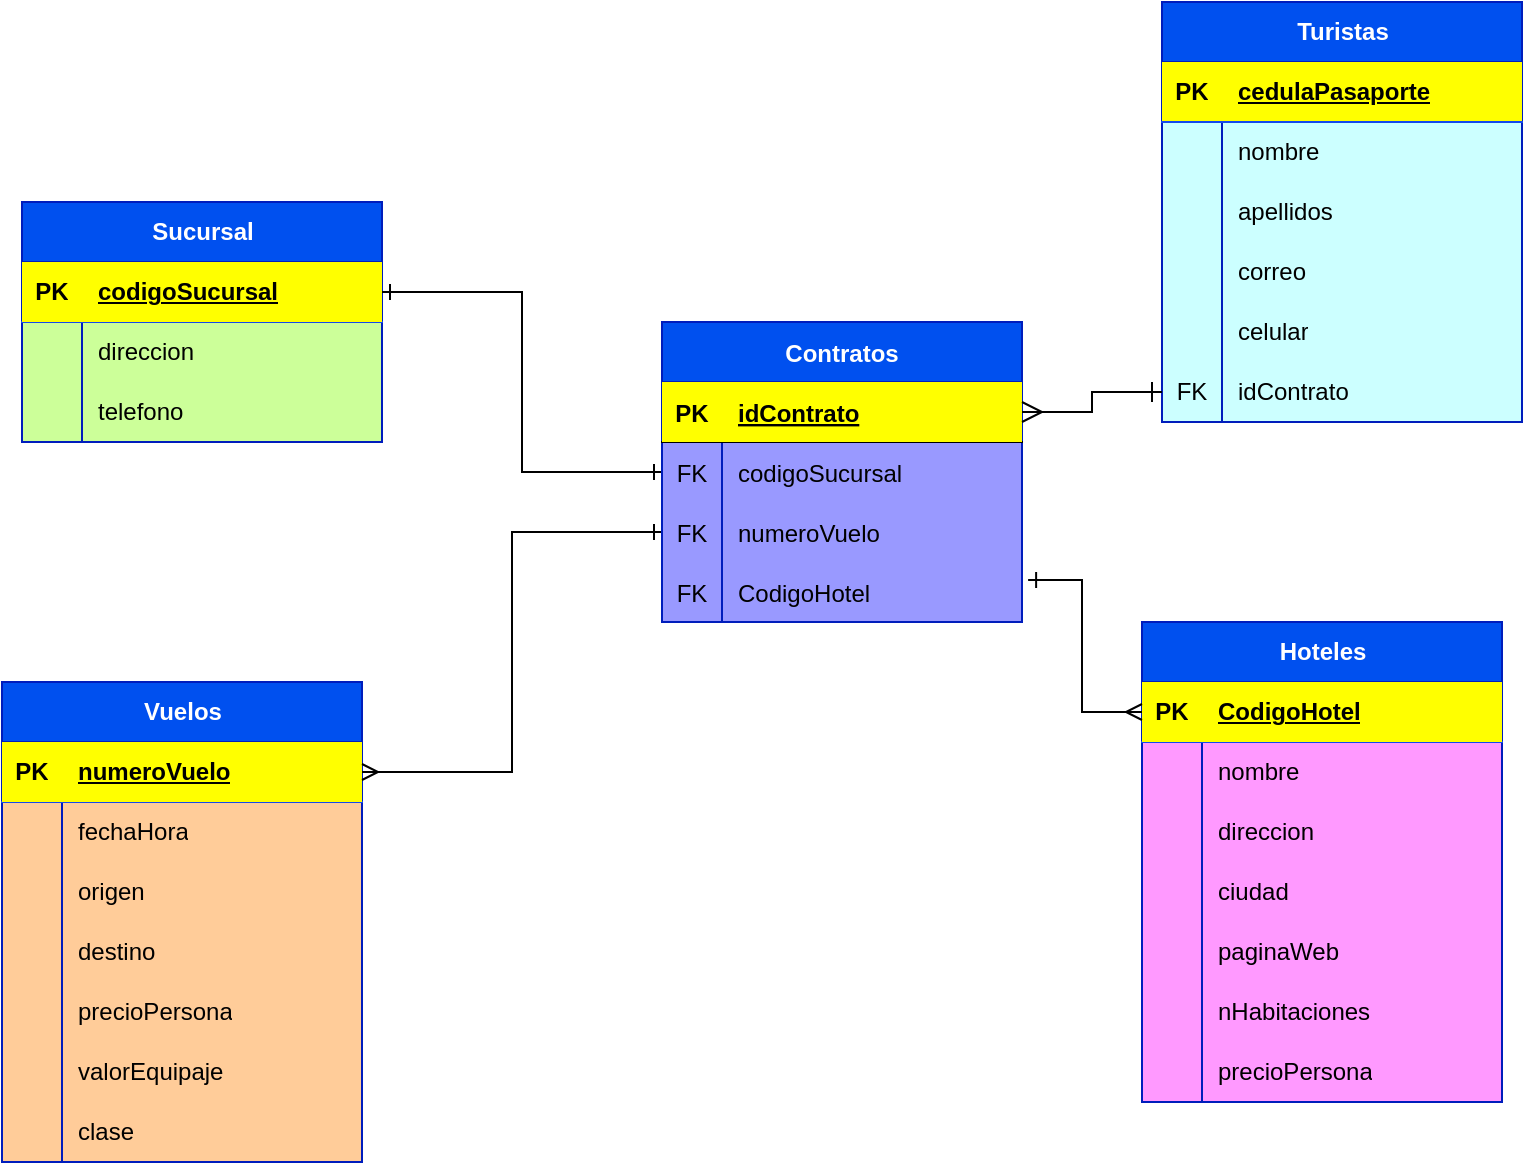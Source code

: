 <mxfile version="20.8.16" type="device"><diagram name="Página-1" id="TC2-kG1aDLOcp0WWPjau"><mxGraphModel dx="1114" dy="714" grid="1" gridSize="10" guides="1" tooltips="1" connect="1" arrows="1" fold="1" page="1" pageScale="1" pageWidth="827" pageHeight="1169" math="0" shadow="0"><root><mxCell id="0"/><mxCell id="1" parent="0"/><mxCell id="F21uCUwMwEwLIol-0iIp-1" value="Sucursal" style="shape=table;startSize=30;container=1;collapsible=1;childLayout=tableLayout;fixedRows=1;rowLines=0;fontStyle=1;align=center;resizeLast=1;html=1;fillColor=#0050ef;fontColor=#ffffff;strokeColor=#001DBC;rounded=0;swimlaneFillColor=#CCFF99;" parent="1" vertex="1"><mxGeometry x="60" y="180" width="180" height="120" as="geometry"/></mxCell><mxCell id="F21uCUwMwEwLIol-0iIp-2" value="" style="shape=tableRow;horizontal=0;startSize=0;swimlaneHead=0;swimlaneBody=0;fillColor=none;collapsible=0;dropTarget=0;points=[[0,0.5],[1,0.5]];portConstraint=eastwest;top=0;left=0;right=0;bottom=1;strokeColor=#144AEB;" parent="F21uCUwMwEwLIol-0iIp-1" vertex="1"><mxGeometry y="30" width="180" height="30" as="geometry"/></mxCell><mxCell id="F21uCUwMwEwLIol-0iIp-3" value="PK" style="shape=partialRectangle;connectable=0;fillColor=#FFFF00;top=0;left=0;bottom=0;right=0;fontStyle=1;overflow=hidden;whiteSpace=wrap;html=1;fontColor=#000000;strokeColor=#144AEB;" parent="F21uCUwMwEwLIol-0iIp-2" vertex="1"><mxGeometry width="30" height="30" as="geometry"><mxRectangle width="30" height="30" as="alternateBounds"/></mxGeometry></mxCell><mxCell id="F21uCUwMwEwLIol-0iIp-4" value="&lt;font color=&quot;#000000&quot;&gt;codigoSucursal&lt;/font&gt;" style="shape=partialRectangle;connectable=0;fillColor=#FFFF00;top=0;left=0;bottom=0;right=0;align=left;spacingLeft=6;fontStyle=5;overflow=hidden;whiteSpace=wrap;html=1;strokeColor=#144AEB;" parent="F21uCUwMwEwLIol-0iIp-2" vertex="1"><mxGeometry x="30" width="150" height="30" as="geometry"><mxRectangle width="150" height="30" as="alternateBounds"/></mxGeometry></mxCell><mxCell id="F21uCUwMwEwLIol-0iIp-5" value="" style="shape=tableRow;horizontal=0;startSize=0;swimlaneHead=0;swimlaneBody=0;fillColor=none;collapsible=0;dropTarget=0;points=[[0,0.5],[1,0.5]];portConstraint=eastwest;top=0;left=0;right=0;bottom=0;" parent="F21uCUwMwEwLIol-0iIp-1" vertex="1"><mxGeometry y="60" width="180" height="30" as="geometry"/></mxCell><mxCell id="F21uCUwMwEwLIol-0iIp-6" value="" style="shape=partialRectangle;connectable=0;fillColor=none;top=0;left=0;bottom=0;right=0;editable=1;overflow=hidden;whiteSpace=wrap;html=1;" parent="F21uCUwMwEwLIol-0iIp-5" vertex="1"><mxGeometry width="30" height="30" as="geometry"><mxRectangle width="30" height="30" as="alternateBounds"/></mxGeometry></mxCell><mxCell id="F21uCUwMwEwLIol-0iIp-7" value="&lt;font color=&quot;#000000&quot;&gt;direccion&lt;/font&gt;" style="shape=partialRectangle;connectable=0;fillColor=none;top=0;left=0;bottom=0;right=0;align=left;spacingLeft=6;overflow=hidden;whiteSpace=wrap;html=1;" parent="F21uCUwMwEwLIol-0iIp-5" vertex="1"><mxGeometry x="30" width="150" height="30" as="geometry"><mxRectangle width="150" height="30" as="alternateBounds"/></mxGeometry></mxCell><mxCell id="F21uCUwMwEwLIol-0iIp-8" value="" style="shape=tableRow;horizontal=0;startSize=0;swimlaneHead=0;swimlaneBody=0;fillColor=none;collapsible=0;dropTarget=0;points=[[0,0.5],[1,0.5]];portConstraint=eastwest;top=0;left=0;right=0;bottom=0;" parent="F21uCUwMwEwLIol-0iIp-1" vertex="1"><mxGeometry y="90" width="180" height="30" as="geometry"/></mxCell><mxCell id="F21uCUwMwEwLIol-0iIp-9" value="" style="shape=partialRectangle;connectable=0;fillColor=none;top=0;left=0;bottom=0;right=0;editable=1;overflow=hidden;whiteSpace=wrap;html=1;" parent="F21uCUwMwEwLIol-0iIp-8" vertex="1"><mxGeometry width="30" height="30" as="geometry"><mxRectangle width="30" height="30" as="alternateBounds"/></mxGeometry></mxCell><mxCell id="F21uCUwMwEwLIol-0iIp-10" value="&lt;font color=&quot;#000000&quot;&gt;telefono&lt;/font&gt;" style="shape=partialRectangle;connectable=0;fillColor=none;top=0;left=0;bottom=0;right=0;align=left;spacingLeft=6;overflow=hidden;whiteSpace=wrap;html=1;" parent="F21uCUwMwEwLIol-0iIp-8" vertex="1"><mxGeometry x="30" width="150" height="30" as="geometry"><mxRectangle width="150" height="30" as="alternateBounds"/></mxGeometry></mxCell><mxCell id="F21uCUwMwEwLIol-0iIp-23" value="Hoteles" style="shape=table;startSize=30;container=1;collapsible=1;childLayout=tableLayout;fixedRows=1;rowLines=0;fontStyle=1;align=center;resizeLast=1;html=1;fillColor=#0050ef;fontColor=#ffffff;strokeColor=#001DBC;swimlaneFillColor=#FF99FF;" parent="1" vertex="1"><mxGeometry x="620" y="390" width="180" height="240" as="geometry"/></mxCell><mxCell id="F21uCUwMwEwLIol-0iIp-24" value="" style="shape=tableRow;horizontal=0;startSize=0;swimlaneHead=0;swimlaneBody=0;fillColor=#FFFF00;collapsible=0;dropTarget=0;points=[[0,0.5],[1,0.5]];portConstraint=eastwest;top=0;left=0;right=0;bottom=1;fontColor=#000000;strokeColor=#144AEB;" parent="F21uCUwMwEwLIol-0iIp-23" vertex="1"><mxGeometry y="30" width="180" height="30" as="geometry"/></mxCell><mxCell id="F21uCUwMwEwLIol-0iIp-25" value="PK" style="shape=partialRectangle;connectable=0;fillColor=#FFFF00;top=0;left=0;bottom=0;right=0;fontStyle=1;overflow=hidden;whiteSpace=wrap;html=1;fontColor=#000000;strokeColor=#144AEB;" parent="F21uCUwMwEwLIol-0iIp-24" vertex="1"><mxGeometry width="30" height="30" as="geometry"><mxRectangle width="30" height="30" as="alternateBounds"/></mxGeometry></mxCell><mxCell id="F21uCUwMwEwLIol-0iIp-26" value="CodigoHotel" style="shape=partialRectangle;connectable=0;fillColor=#FFFF00;top=0;left=0;bottom=0;right=0;align=left;spacingLeft=6;fontStyle=5;overflow=hidden;whiteSpace=wrap;html=1;fontColor=#000000;strokeColor=#144AEB;" parent="F21uCUwMwEwLIol-0iIp-24" vertex="1"><mxGeometry x="30" width="150" height="30" as="geometry"><mxRectangle width="150" height="30" as="alternateBounds"/></mxGeometry></mxCell><mxCell id="F21uCUwMwEwLIol-0iIp-27" value="" style="shape=tableRow;horizontal=0;startSize=0;swimlaneHead=0;swimlaneBody=0;fillColor=none;collapsible=0;dropTarget=0;points=[[0,0.5],[1,0.5]];portConstraint=eastwest;top=0;left=0;right=0;bottom=0;fontColor=#000000;" parent="F21uCUwMwEwLIol-0iIp-23" vertex="1"><mxGeometry y="60" width="180" height="30" as="geometry"/></mxCell><mxCell id="F21uCUwMwEwLIol-0iIp-28" value="" style="shape=partialRectangle;connectable=0;fillColor=none;top=0;left=0;bottom=0;right=0;editable=1;overflow=hidden;whiteSpace=wrap;html=1;fontColor=#000000;" parent="F21uCUwMwEwLIol-0iIp-27" vertex="1"><mxGeometry width="30" height="30" as="geometry"><mxRectangle width="30" height="30" as="alternateBounds"/></mxGeometry></mxCell><mxCell id="F21uCUwMwEwLIol-0iIp-29" value="nombre" style="shape=partialRectangle;connectable=0;fillColor=none;top=0;left=0;bottom=0;right=0;align=left;spacingLeft=6;overflow=hidden;whiteSpace=wrap;html=1;fontColor=#000000;" parent="F21uCUwMwEwLIol-0iIp-27" vertex="1"><mxGeometry x="30" width="150" height="30" as="geometry"><mxRectangle width="150" height="30" as="alternateBounds"/></mxGeometry></mxCell><mxCell id="F21uCUwMwEwLIol-0iIp-30" value="" style="shape=tableRow;horizontal=0;startSize=0;swimlaneHead=0;swimlaneBody=0;fillColor=none;collapsible=0;dropTarget=0;points=[[0,0.5],[1,0.5]];portConstraint=eastwest;top=0;left=0;right=0;bottom=0;fontColor=#000000;" parent="F21uCUwMwEwLIol-0iIp-23" vertex="1"><mxGeometry y="90" width="180" height="30" as="geometry"/></mxCell><mxCell id="F21uCUwMwEwLIol-0iIp-31" value="" style="shape=partialRectangle;connectable=0;fillColor=none;top=0;left=0;bottom=0;right=0;editable=1;overflow=hidden;whiteSpace=wrap;html=1;fontColor=#000000;" parent="F21uCUwMwEwLIol-0iIp-30" vertex="1"><mxGeometry width="30" height="30" as="geometry"><mxRectangle width="30" height="30" as="alternateBounds"/></mxGeometry></mxCell><mxCell id="F21uCUwMwEwLIol-0iIp-32" value="direccion" style="shape=partialRectangle;connectable=0;fillColor=none;top=0;left=0;bottom=0;right=0;align=left;spacingLeft=6;overflow=hidden;whiteSpace=wrap;html=1;fontColor=#000000;" parent="F21uCUwMwEwLIol-0iIp-30" vertex="1"><mxGeometry x="30" width="150" height="30" as="geometry"><mxRectangle width="150" height="30" as="alternateBounds"/></mxGeometry></mxCell><mxCell id="F21uCUwMwEwLIol-0iIp-33" value="" style="shape=tableRow;horizontal=0;startSize=0;swimlaneHead=0;swimlaneBody=0;fillColor=none;collapsible=0;dropTarget=0;points=[[0,0.5],[1,0.5]];portConstraint=eastwest;top=0;left=0;right=0;bottom=0;fontColor=#000000;" parent="F21uCUwMwEwLIol-0iIp-23" vertex="1"><mxGeometry y="120" width="180" height="30" as="geometry"/></mxCell><mxCell id="F21uCUwMwEwLIol-0iIp-34" value="" style="shape=partialRectangle;connectable=0;fillColor=none;top=0;left=0;bottom=0;right=0;editable=1;overflow=hidden;whiteSpace=wrap;html=1;fontColor=#000000;" parent="F21uCUwMwEwLIol-0iIp-33" vertex="1"><mxGeometry width="30" height="30" as="geometry"><mxRectangle width="30" height="30" as="alternateBounds"/></mxGeometry></mxCell><mxCell id="F21uCUwMwEwLIol-0iIp-35" value="ciudad" style="shape=partialRectangle;connectable=0;fillColor=none;top=0;left=0;bottom=0;right=0;align=left;spacingLeft=6;overflow=hidden;whiteSpace=wrap;html=1;fontColor=#000000;" parent="F21uCUwMwEwLIol-0iIp-33" vertex="1"><mxGeometry x="30" width="150" height="30" as="geometry"><mxRectangle width="150" height="30" as="alternateBounds"/></mxGeometry></mxCell><mxCell id="F21uCUwMwEwLIol-0iIp-36" value="" style="shape=tableRow;horizontal=0;startSize=0;swimlaneHead=0;swimlaneBody=0;fillColor=none;collapsible=0;dropTarget=0;points=[[0,0.5],[1,0.5]];portConstraint=eastwest;top=0;left=0;right=0;bottom=0;fontColor=#000000;" parent="F21uCUwMwEwLIol-0iIp-23" vertex="1"><mxGeometry y="150" width="180" height="30" as="geometry"/></mxCell><mxCell id="F21uCUwMwEwLIol-0iIp-37" value="" style="shape=partialRectangle;connectable=0;fillColor=none;top=0;left=0;bottom=0;right=0;editable=1;overflow=hidden;whiteSpace=wrap;html=1;fontColor=#000000;" parent="F21uCUwMwEwLIol-0iIp-36" vertex="1"><mxGeometry width="30" height="30" as="geometry"><mxRectangle width="30" height="30" as="alternateBounds"/></mxGeometry></mxCell><mxCell id="F21uCUwMwEwLIol-0iIp-38" value="paginaWeb" style="shape=partialRectangle;connectable=0;fillColor=none;top=0;left=0;bottom=0;right=0;align=left;spacingLeft=6;overflow=hidden;whiteSpace=wrap;html=1;fontColor=#000000;" parent="F21uCUwMwEwLIol-0iIp-36" vertex="1"><mxGeometry x="30" width="150" height="30" as="geometry"><mxRectangle width="150" height="30" as="alternateBounds"/></mxGeometry></mxCell><mxCell id="F21uCUwMwEwLIol-0iIp-39" value="" style="shape=tableRow;horizontal=0;startSize=0;swimlaneHead=0;swimlaneBody=0;fillColor=none;collapsible=0;dropTarget=0;points=[[0,0.5],[1,0.5]];portConstraint=eastwest;top=0;left=0;right=0;bottom=0;fontColor=#000000;" parent="F21uCUwMwEwLIol-0iIp-23" vertex="1"><mxGeometry y="180" width="180" height="30" as="geometry"/></mxCell><mxCell id="F21uCUwMwEwLIol-0iIp-40" value="" style="shape=partialRectangle;connectable=0;fillColor=none;top=0;left=0;bottom=0;right=0;editable=1;overflow=hidden;whiteSpace=wrap;html=1;fontColor=#000000;" parent="F21uCUwMwEwLIol-0iIp-39" vertex="1"><mxGeometry width="30" height="30" as="geometry"><mxRectangle width="30" height="30" as="alternateBounds"/></mxGeometry></mxCell><mxCell id="F21uCUwMwEwLIol-0iIp-41" value="nHabitaciones" style="shape=partialRectangle;connectable=0;fillColor=none;top=0;left=0;bottom=0;right=0;align=left;spacingLeft=6;overflow=hidden;whiteSpace=wrap;html=1;fontColor=#000000;" parent="F21uCUwMwEwLIol-0iIp-39" vertex="1"><mxGeometry x="30" width="150" height="30" as="geometry"><mxRectangle width="150" height="30" as="alternateBounds"/></mxGeometry></mxCell><mxCell id="F21uCUwMwEwLIol-0iIp-42" value="" style="shape=tableRow;horizontal=0;startSize=0;swimlaneHead=0;swimlaneBody=0;fillColor=none;collapsible=0;dropTarget=0;points=[[0,0.5],[1,0.5]];portConstraint=eastwest;top=0;left=0;right=0;bottom=0;fontColor=#000000;" parent="F21uCUwMwEwLIol-0iIp-23" vertex="1"><mxGeometry y="210" width="180" height="30" as="geometry"/></mxCell><mxCell id="F21uCUwMwEwLIol-0iIp-43" value="" style="shape=partialRectangle;connectable=0;fillColor=none;top=0;left=0;bottom=0;right=0;editable=1;overflow=hidden;whiteSpace=wrap;html=1;fontColor=#000000;" parent="F21uCUwMwEwLIol-0iIp-42" vertex="1"><mxGeometry width="30" height="30" as="geometry"><mxRectangle width="30" height="30" as="alternateBounds"/></mxGeometry></mxCell><mxCell id="F21uCUwMwEwLIol-0iIp-44" value="precioPersona" style="shape=partialRectangle;connectable=0;fillColor=none;top=0;left=0;bottom=0;right=0;align=left;spacingLeft=6;overflow=hidden;whiteSpace=wrap;html=1;fontColor=#000000;" parent="F21uCUwMwEwLIol-0iIp-42" vertex="1"><mxGeometry x="30" width="150" height="30" as="geometry"><mxRectangle width="150" height="30" as="alternateBounds"/></mxGeometry></mxCell><mxCell id="F21uCUwMwEwLIol-0iIp-45" value="Vuelos" style="shape=table;startSize=30;container=1;collapsible=1;childLayout=tableLayout;fixedRows=1;rowLines=0;fontStyle=1;align=center;resizeLast=1;html=1;fillColor=#0050ef;fontColor=#ffffff;strokeColor=#001DBC;swimlaneFillColor=#FFCC99;" parent="1" vertex="1"><mxGeometry x="50" y="420" width="180" height="240" as="geometry"/></mxCell><mxCell id="F21uCUwMwEwLIol-0iIp-46" value="" style="shape=tableRow;horizontal=0;startSize=0;swimlaneHead=0;swimlaneBody=0;fillColor=#FFFF00;collapsible=0;dropTarget=0;points=[[0,0.5],[1,0.5]];portConstraint=eastwest;top=0;left=0;right=0;bottom=1;fontColor=#000000;strokeColor=#144AEB;" parent="F21uCUwMwEwLIol-0iIp-45" vertex="1"><mxGeometry y="30" width="180" height="30" as="geometry"/></mxCell><mxCell id="F21uCUwMwEwLIol-0iIp-47" value="PK" style="shape=partialRectangle;connectable=0;fillColor=#FFFF00;top=0;left=0;bottom=0;right=0;fontStyle=1;overflow=hidden;whiteSpace=wrap;html=1;fontColor=#000000;strokeColor=#144AEB;" parent="F21uCUwMwEwLIol-0iIp-46" vertex="1"><mxGeometry width="30" height="30" as="geometry"><mxRectangle width="30" height="30" as="alternateBounds"/></mxGeometry></mxCell><mxCell id="F21uCUwMwEwLIol-0iIp-48" value="numeroVuelo" style="shape=partialRectangle;connectable=0;fillColor=#FFFF00;top=0;left=0;bottom=0;right=0;align=left;spacingLeft=6;fontStyle=5;overflow=hidden;whiteSpace=wrap;html=1;fontColor=#000000;strokeColor=#144AEB;" parent="F21uCUwMwEwLIol-0iIp-46" vertex="1"><mxGeometry x="30" width="150" height="30" as="geometry"><mxRectangle width="150" height="30" as="alternateBounds"/></mxGeometry></mxCell><mxCell id="F21uCUwMwEwLIol-0iIp-49" value="" style="shape=tableRow;horizontal=0;startSize=0;swimlaneHead=0;swimlaneBody=0;fillColor=none;collapsible=0;dropTarget=0;points=[[0,0.5],[1,0.5]];portConstraint=eastwest;top=0;left=0;right=0;bottom=0;fontColor=#000000;" parent="F21uCUwMwEwLIol-0iIp-45" vertex="1"><mxGeometry y="60" width="180" height="30" as="geometry"/></mxCell><mxCell id="F21uCUwMwEwLIol-0iIp-50" value="" style="shape=partialRectangle;connectable=0;fillColor=none;top=0;left=0;bottom=0;right=0;editable=1;overflow=hidden;whiteSpace=wrap;html=1;fontColor=#000000;" parent="F21uCUwMwEwLIol-0iIp-49" vertex="1"><mxGeometry width="30" height="30" as="geometry"><mxRectangle width="30" height="30" as="alternateBounds"/></mxGeometry></mxCell><mxCell id="F21uCUwMwEwLIol-0iIp-51" value="fechaHora" style="shape=partialRectangle;connectable=0;fillColor=none;top=0;left=0;bottom=0;right=0;align=left;spacingLeft=6;overflow=hidden;whiteSpace=wrap;html=1;fontColor=#000000;" parent="F21uCUwMwEwLIol-0iIp-49" vertex="1"><mxGeometry x="30" width="150" height="30" as="geometry"><mxRectangle width="150" height="30" as="alternateBounds"/></mxGeometry></mxCell><mxCell id="F21uCUwMwEwLIol-0iIp-52" value="" style="shape=tableRow;horizontal=0;startSize=0;swimlaneHead=0;swimlaneBody=0;fillColor=none;collapsible=0;dropTarget=0;points=[[0,0.5],[1,0.5]];portConstraint=eastwest;top=0;left=0;right=0;bottom=0;fontColor=#000000;" parent="F21uCUwMwEwLIol-0iIp-45" vertex="1"><mxGeometry y="90" width="180" height="30" as="geometry"/></mxCell><mxCell id="F21uCUwMwEwLIol-0iIp-53" value="" style="shape=partialRectangle;connectable=0;fillColor=none;top=0;left=0;bottom=0;right=0;editable=1;overflow=hidden;whiteSpace=wrap;html=1;fontColor=#000000;" parent="F21uCUwMwEwLIol-0iIp-52" vertex="1"><mxGeometry width="30" height="30" as="geometry"><mxRectangle width="30" height="30" as="alternateBounds"/></mxGeometry></mxCell><mxCell id="F21uCUwMwEwLIol-0iIp-54" value="origen" style="shape=partialRectangle;connectable=0;fillColor=none;top=0;left=0;bottom=0;right=0;align=left;spacingLeft=6;overflow=hidden;whiteSpace=wrap;html=1;fontColor=#000000;" parent="F21uCUwMwEwLIol-0iIp-52" vertex="1"><mxGeometry x="30" width="150" height="30" as="geometry"><mxRectangle width="150" height="30" as="alternateBounds"/></mxGeometry></mxCell><mxCell id="F21uCUwMwEwLIol-0iIp-55" value="" style="shape=tableRow;horizontal=0;startSize=0;swimlaneHead=0;swimlaneBody=0;fillColor=none;collapsible=0;dropTarget=0;points=[[0,0.5],[1,0.5]];portConstraint=eastwest;top=0;left=0;right=0;bottom=0;fontColor=#000000;" parent="F21uCUwMwEwLIol-0iIp-45" vertex="1"><mxGeometry y="120" width="180" height="30" as="geometry"/></mxCell><mxCell id="F21uCUwMwEwLIol-0iIp-56" value="" style="shape=partialRectangle;connectable=0;fillColor=none;top=0;left=0;bottom=0;right=0;editable=1;overflow=hidden;whiteSpace=wrap;html=1;fontColor=#000000;" parent="F21uCUwMwEwLIol-0iIp-55" vertex="1"><mxGeometry width="30" height="30" as="geometry"><mxRectangle width="30" height="30" as="alternateBounds"/></mxGeometry></mxCell><mxCell id="F21uCUwMwEwLIol-0iIp-57" value="destino" style="shape=partialRectangle;connectable=0;fillColor=none;top=0;left=0;bottom=0;right=0;align=left;spacingLeft=6;overflow=hidden;whiteSpace=wrap;html=1;fontColor=#000000;" parent="F21uCUwMwEwLIol-0iIp-55" vertex="1"><mxGeometry x="30" width="150" height="30" as="geometry"><mxRectangle width="150" height="30" as="alternateBounds"/></mxGeometry></mxCell><mxCell id="F21uCUwMwEwLIol-0iIp-58" value="" style="shape=tableRow;horizontal=0;startSize=0;swimlaneHead=0;swimlaneBody=0;fillColor=none;collapsible=0;dropTarget=0;points=[[0,0.5],[1,0.5]];portConstraint=eastwest;top=0;left=0;right=0;bottom=0;fontColor=#000000;" parent="F21uCUwMwEwLIol-0iIp-45" vertex="1"><mxGeometry y="150" width="180" height="30" as="geometry"/></mxCell><mxCell id="F21uCUwMwEwLIol-0iIp-59" value="" style="shape=partialRectangle;connectable=0;fillColor=none;top=0;left=0;bottom=0;right=0;editable=1;overflow=hidden;whiteSpace=wrap;html=1;fontColor=#000000;" parent="F21uCUwMwEwLIol-0iIp-58" vertex="1"><mxGeometry width="30" height="30" as="geometry"><mxRectangle width="30" height="30" as="alternateBounds"/></mxGeometry></mxCell><mxCell id="F21uCUwMwEwLIol-0iIp-60" value="precioPersona" style="shape=partialRectangle;connectable=0;fillColor=none;top=0;left=0;bottom=0;right=0;align=left;spacingLeft=6;overflow=hidden;whiteSpace=wrap;html=1;fontColor=#000000;" parent="F21uCUwMwEwLIol-0iIp-58" vertex="1"><mxGeometry x="30" width="150" height="30" as="geometry"><mxRectangle width="150" height="30" as="alternateBounds"/></mxGeometry></mxCell><mxCell id="F21uCUwMwEwLIol-0iIp-61" value="" style="shape=tableRow;horizontal=0;startSize=0;swimlaneHead=0;swimlaneBody=0;fillColor=none;collapsible=0;dropTarget=0;points=[[0,0.5],[1,0.5]];portConstraint=eastwest;top=0;left=0;right=0;bottom=0;fontColor=#000000;" parent="F21uCUwMwEwLIol-0iIp-45" vertex="1"><mxGeometry y="180" width="180" height="30" as="geometry"/></mxCell><mxCell id="F21uCUwMwEwLIol-0iIp-62" value="" style="shape=partialRectangle;connectable=0;fillColor=none;top=0;left=0;bottom=0;right=0;editable=1;overflow=hidden;whiteSpace=wrap;html=1;fontColor=#000000;" parent="F21uCUwMwEwLIol-0iIp-61" vertex="1"><mxGeometry width="30" height="30" as="geometry"><mxRectangle width="30" height="30" as="alternateBounds"/></mxGeometry></mxCell><mxCell id="F21uCUwMwEwLIol-0iIp-63" value="valorEquipaje" style="shape=partialRectangle;connectable=0;fillColor=none;top=0;left=0;bottom=0;right=0;align=left;spacingLeft=6;overflow=hidden;whiteSpace=wrap;html=1;fontColor=#000000;" parent="F21uCUwMwEwLIol-0iIp-61" vertex="1"><mxGeometry x="30" width="150" height="30" as="geometry"><mxRectangle width="150" height="30" as="alternateBounds"/></mxGeometry></mxCell><mxCell id="F21uCUwMwEwLIol-0iIp-64" value="" style="shape=tableRow;horizontal=0;startSize=0;swimlaneHead=0;swimlaneBody=0;fillColor=none;collapsible=0;dropTarget=0;points=[[0,0.5],[1,0.5]];portConstraint=eastwest;top=0;left=0;right=0;bottom=0;fontColor=#000000;" parent="F21uCUwMwEwLIol-0iIp-45" vertex="1"><mxGeometry y="210" width="180" height="30" as="geometry"/></mxCell><mxCell id="F21uCUwMwEwLIol-0iIp-65" value="" style="shape=partialRectangle;connectable=0;fillColor=none;top=0;left=0;bottom=0;right=0;editable=1;overflow=hidden;whiteSpace=wrap;html=1;fontColor=#000000;" parent="F21uCUwMwEwLIol-0iIp-64" vertex="1"><mxGeometry width="30" height="30" as="geometry"><mxRectangle width="30" height="30" as="alternateBounds"/></mxGeometry></mxCell><mxCell id="F21uCUwMwEwLIol-0iIp-66" value="clase" style="shape=partialRectangle;connectable=0;fillColor=none;top=0;left=0;bottom=0;right=0;align=left;spacingLeft=6;overflow=hidden;whiteSpace=wrap;html=1;fontColor=#000000;" parent="F21uCUwMwEwLIol-0iIp-64" vertex="1"><mxGeometry x="30" width="150" height="30" as="geometry"><mxRectangle width="150" height="30" as="alternateBounds"/></mxGeometry></mxCell><mxCell id="F21uCUwMwEwLIol-0iIp-67" value="Turistas " style="shape=table;startSize=30;container=1;collapsible=1;childLayout=tableLayout;fixedRows=1;rowLines=0;fontStyle=1;align=center;resizeLast=1;html=1;fillColor=#0050ef;fontColor=#ffffff;strokeColor=#001DBC;swimlaneFillColor=#CCFFFF;" parent="1" vertex="1"><mxGeometry x="630" y="80" width="180" height="210" as="geometry"/></mxCell><mxCell id="F21uCUwMwEwLIol-0iIp-68" value="" style="shape=tableRow;horizontal=0;startSize=0;swimlaneHead=0;swimlaneBody=0;fillColor=#FFFF00;collapsible=0;dropTarget=0;points=[[0,0.5],[1,0.5]];portConstraint=eastwest;top=0;left=0;right=0;bottom=1;fontColor=#000000;strokeColor=#144AEB;" parent="F21uCUwMwEwLIol-0iIp-67" vertex="1"><mxGeometry y="30" width="180" height="30" as="geometry"/></mxCell><mxCell id="F21uCUwMwEwLIol-0iIp-69" value="PK" style="shape=partialRectangle;connectable=0;fillColor=none;top=0;left=0;bottom=0;right=0;fontStyle=1;overflow=hidden;whiteSpace=wrap;html=1;fontColor=#000000;strokeColor=#144AEB;" parent="F21uCUwMwEwLIol-0iIp-68" vertex="1"><mxGeometry width="30" height="30" as="geometry"><mxRectangle width="30" height="30" as="alternateBounds"/></mxGeometry></mxCell><mxCell id="F21uCUwMwEwLIol-0iIp-70" value="cedulaPasaporte" style="shape=partialRectangle;connectable=0;fillColor=none;top=0;left=0;bottom=0;right=0;align=left;spacingLeft=6;fontStyle=5;overflow=hidden;whiteSpace=wrap;html=1;fontColor=#000000;labelBackgroundColor=none;strokeColor=#144AEB;" parent="F21uCUwMwEwLIol-0iIp-68" vertex="1"><mxGeometry x="30" width="150" height="30" as="geometry"><mxRectangle width="150" height="30" as="alternateBounds"/></mxGeometry></mxCell><mxCell id="F21uCUwMwEwLIol-0iIp-71" value="" style="shape=tableRow;horizontal=0;startSize=0;swimlaneHead=0;swimlaneBody=0;fillColor=none;collapsible=0;dropTarget=0;points=[[0,0.5],[1,0.5]];portConstraint=eastwest;top=0;left=0;right=0;bottom=0;fontColor=#000000;" parent="F21uCUwMwEwLIol-0iIp-67" vertex="1"><mxGeometry y="60" width="180" height="30" as="geometry"/></mxCell><mxCell id="F21uCUwMwEwLIol-0iIp-72" value="" style="shape=partialRectangle;connectable=0;fillColor=none;top=0;left=0;bottom=0;right=0;editable=1;overflow=hidden;whiteSpace=wrap;html=1;fontColor=#000000;" parent="F21uCUwMwEwLIol-0iIp-71" vertex="1"><mxGeometry width="30" height="30" as="geometry"><mxRectangle width="30" height="30" as="alternateBounds"/></mxGeometry></mxCell><mxCell id="F21uCUwMwEwLIol-0iIp-73" value="nombre" style="shape=partialRectangle;connectable=0;fillColor=none;top=0;left=0;bottom=0;right=0;align=left;spacingLeft=6;overflow=hidden;whiteSpace=wrap;html=1;fontColor=#000000;" parent="F21uCUwMwEwLIol-0iIp-71" vertex="1"><mxGeometry x="30" width="150" height="30" as="geometry"><mxRectangle width="150" height="30" as="alternateBounds"/></mxGeometry></mxCell><mxCell id="F21uCUwMwEwLIol-0iIp-74" value="" style="shape=tableRow;horizontal=0;startSize=0;swimlaneHead=0;swimlaneBody=0;fillColor=none;collapsible=0;dropTarget=0;points=[[0,0.5],[1,0.5]];portConstraint=eastwest;top=0;left=0;right=0;bottom=0;fontColor=#000000;" parent="F21uCUwMwEwLIol-0iIp-67" vertex="1"><mxGeometry y="90" width="180" height="30" as="geometry"/></mxCell><mxCell id="F21uCUwMwEwLIol-0iIp-75" value="" style="shape=partialRectangle;connectable=0;fillColor=none;top=0;left=0;bottom=0;right=0;editable=1;overflow=hidden;whiteSpace=wrap;html=1;fontColor=#000000;" parent="F21uCUwMwEwLIol-0iIp-74" vertex="1"><mxGeometry width="30" height="30" as="geometry"><mxRectangle width="30" height="30" as="alternateBounds"/></mxGeometry></mxCell><mxCell id="F21uCUwMwEwLIol-0iIp-76" value="apellidos" style="shape=partialRectangle;connectable=0;fillColor=none;top=0;left=0;bottom=0;right=0;align=left;spacingLeft=6;overflow=hidden;whiteSpace=wrap;html=1;fontColor=#000000;" parent="F21uCUwMwEwLIol-0iIp-74" vertex="1"><mxGeometry x="30" width="150" height="30" as="geometry"><mxRectangle width="150" height="30" as="alternateBounds"/></mxGeometry></mxCell><mxCell id="F21uCUwMwEwLIol-0iIp-77" value="" style="shape=tableRow;horizontal=0;startSize=0;swimlaneHead=0;swimlaneBody=0;fillColor=none;collapsible=0;dropTarget=0;points=[[0,0.5],[1,0.5]];portConstraint=eastwest;top=0;left=0;right=0;bottom=0;fontColor=#000000;" parent="F21uCUwMwEwLIol-0iIp-67" vertex="1"><mxGeometry y="120" width="180" height="30" as="geometry"/></mxCell><mxCell id="F21uCUwMwEwLIol-0iIp-78" value="" style="shape=partialRectangle;connectable=0;fillColor=none;top=0;left=0;bottom=0;right=0;editable=1;overflow=hidden;whiteSpace=wrap;html=1;fontColor=#000000;" parent="F21uCUwMwEwLIol-0iIp-77" vertex="1"><mxGeometry width="30" height="30" as="geometry"><mxRectangle width="30" height="30" as="alternateBounds"/></mxGeometry></mxCell><mxCell id="F21uCUwMwEwLIol-0iIp-79" value="correo" style="shape=partialRectangle;connectable=0;fillColor=none;top=0;left=0;bottom=0;right=0;align=left;spacingLeft=6;overflow=hidden;whiteSpace=wrap;html=1;fontColor=#000000;" parent="F21uCUwMwEwLIol-0iIp-77" vertex="1"><mxGeometry x="30" width="150" height="30" as="geometry"><mxRectangle width="150" height="30" as="alternateBounds"/></mxGeometry></mxCell><mxCell id="F21uCUwMwEwLIol-0iIp-80" value="" style="shape=tableRow;horizontal=0;startSize=0;swimlaneHead=0;swimlaneBody=0;fillColor=none;collapsible=0;dropTarget=0;points=[[0,0.5],[1,0.5]];portConstraint=eastwest;top=0;left=0;right=0;bottom=0;fontColor=#000000;" parent="F21uCUwMwEwLIol-0iIp-67" vertex="1"><mxGeometry y="150" width="180" height="30" as="geometry"/></mxCell><mxCell id="F21uCUwMwEwLIol-0iIp-81" value="" style="shape=partialRectangle;connectable=0;fillColor=none;top=0;left=0;bottom=0;right=0;editable=1;overflow=hidden;whiteSpace=wrap;html=1;fontColor=#000000;" parent="F21uCUwMwEwLIol-0iIp-80" vertex="1"><mxGeometry width="30" height="30" as="geometry"><mxRectangle width="30" height="30" as="alternateBounds"/></mxGeometry></mxCell><mxCell id="F21uCUwMwEwLIol-0iIp-82" value="celular" style="shape=partialRectangle;connectable=0;fillColor=none;top=0;left=0;bottom=0;right=0;align=left;spacingLeft=6;overflow=hidden;whiteSpace=wrap;html=1;fontColor=#000000;" parent="F21uCUwMwEwLIol-0iIp-80" vertex="1"><mxGeometry x="30" width="150" height="30" as="geometry"><mxRectangle width="150" height="30" as="alternateBounds"/></mxGeometry></mxCell><mxCell id="Y3kRRshcDewnd07bOTcS-1" value="" style="shape=tableRow;horizontal=0;startSize=0;swimlaneHead=0;swimlaneBody=0;fillColor=none;collapsible=0;dropTarget=0;points=[[0,0.5],[1,0.5]];portConstraint=eastwest;top=0;left=0;right=0;bottom=0;fontColor=#000000;" vertex="1" parent="F21uCUwMwEwLIol-0iIp-67"><mxGeometry y="180" width="180" height="30" as="geometry"/></mxCell><mxCell id="Y3kRRshcDewnd07bOTcS-2" value="FK" style="shape=partialRectangle;connectable=0;fillColor=none;top=0;left=0;bottom=0;right=0;editable=1;overflow=hidden;whiteSpace=wrap;html=1;fontColor=#000000;" vertex="1" parent="Y3kRRshcDewnd07bOTcS-1"><mxGeometry width="30" height="30" as="geometry"><mxRectangle width="30" height="30" as="alternateBounds"/></mxGeometry></mxCell><mxCell id="Y3kRRshcDewnd07bOTcS-3" value="idContrato" style="shape=partialRectangle;connectable=0;fillColor=none;top=0;left=0;bottom=0;right=0;align=left;spacingLeft=6;overflow=hidden;whiteSpace=wrap;html=1;fontColor=#000000;" vertex="1" parent="Y3kRRshcDewnd07bOTcS-1"><mxGeometry x="30" width="150" height="30" as="geometry"><mxRectangle width="150" height="30" as="alternateBounds"/></mxGeometry></mxCell><mxCell id="F21uCUwMwEwLIol-0iIp-112" style="edgeStyle=orthogonalEdgeStyle;rounded=0;orthogonalLoop=1;jettySize=auto;html=1;startArrow=ERone;startFill=0;endArrow=ERone;endFill=0;entryX=0;entryY=0.5;entryDx=0;entryDy=0;" parent="1" source="F21uCUwMwEwLIol-0iIp-2" target="9VFS61iX_cfLc9TFZlk3-8" edge="1"><mxGeometry relative="1" as="geometry"><mxPoint x="350" y="370" as="targetPoint"/></mxGeometry></mxCell><mxCell id="F21uCUwMwEwLIol-0iIp-113" style="edgeStyle=orthogonalEdgeStyle;rounded=0;orthogonalLoop=1;jettySize=auto;html=1;endArrow=ERone;endFill=0;startArrow=ERmany;startFill=0;entryX=0;entryY=0.5;entryDx=0;entryDy=0;" parent="1" source="F21uCUwMwEwLIol-0iIp-46" target="9VFS61iX_cfLc9TFZlk3-11" edge="1"><mxGeometry relative="1" as="geometry"><mxPoint x="340" y="440" as="targetPoint"/></mxGeometry></mxCell><mxCell id="F21uCUwMwEwLIol-0iIp-114" style="edgeStyle=orthogonalEdgeStyle;rounded=0;orthogonalLoop=1;jettySize=auto;html=1;startArrow=ERmany;startFill=0;endArrow=ERone;endFill=0;entryX=1.017;entryY=0.3;entryDx=0;entryDy=0;entryPerimeter=0;" parent="1" source="F21uCUwMwEwLIol-0iIp-24" target="9VFS61iX_cfLc9TFZlk3-14" edge="1"><mxGeometry relative="1" as="geometry"><mxPoint x="570" y="480" as="targetPoint"/></mxGeometry></mxCell><mxCell id="9VFS61iX_cfLc9TFZlk3-1" value="Contratos" style="shape=table;startSize=30;container=1;collapsible=1;childLayout=tableLayout;fixedRows=1;rowLines=0;fontStyle=1;align=center;resizeLast=1;fontSize=12;fillColor=#0050ef;fontColor=#ffffff;strokeColor=#001DBC;swimlaneFillColor=#9999FF;" parent="1" vertex="1"><mxGeometry x="380" y="240" width="180" height="150" as="geometry"/></mxCell><mxCell id="9VFS61iX_cfLc9TFZlk3-2" value="" style="shape=tableRow;horizontal=0;startSize=0;swimlaneHead=0;swimlaneBody=0;fillColor=none;collapsible=0;dropTarget=0;points=[[0,0.5],[1,0.5]];portConstraint=eastwest;top=0;left=0;right=0;bottom=1;fontSize=16;" parent="9VFS61iX_cfLc9TFZlk3-1" vertex="1"><mxGeometry y="30" width="180" height="30" as="geometry"/></mxCell><mxCell id="9VFS61iX_cfLc9TFZlk3-3" value="PK" style="shape=partialRectangle;connectable=0;fillColor=#FFFF00;top=0;left=0;bottom=0;right=0;fontStyle=1;overflow=hidden;fontSize=12;fontColor=#000000;strokeColor=#000000;" parent="9VFS61iX_cfLc9TFZlk3-2" vertex="1"><mxGeometry width="30" height="30" as="geometry"><mxRectangle width="30" height="30" as="alternateBounds"/></mxGeometry></mxCell><mxCell id="9VFS61iX_cfLc9TFZlk3-4" value="idContrato" style="shape=partialRectangle;connectable=0;fillColor=#FFFF00;top=0;left=0;bottom=0;right=0;align=left;spacingLeft=6;fontStyle=5;overflow=hidden;fontSize=12;fontColor=#000000;" parent="9VFS61iX_cfLc9TFZlk3-2" vertex="1"><mxGeometry x="30" width="150" height="30" as="geometry"><mxRectangle width="150" height="30" as="alternateBounds"/></mxGeometry></mxCell><mxCell id="9VFS61iX_cfLc9TFZlk3-8" value="" style="shape=tableRow;horizontal=0;startSize=0;swimlaneHead=0;swimlaneBody=0;fillColor=none;collapsible=0;dropTarget=0;points=[[0,0.5],[1,0.5]];portConstraint=eastwest;top=0;left=0;right=0;bottom=0;fontSize=16;" parent="9VFS61iX_cfLc9TFZlk3-1" vertex="1"><mxGeometry y="60" width="180" height="30" as="geometry"/></mxCell><mxCell id="9VFS61iX_cfLc9TFZlk3-9" value="FK" style="shape=partialRectangle;connectable=0;fillColor=none;top=0;left=0;bottom=0;right=0;editable=1;overflow=hidden;fontSize=12;fontColor=#000000;" parent="9VFS61iX_cfLc9TFZlk3-8" vertex="1"><mxGeometry width="30" height="30" as="geometry"><mxRectangle width="30" height="30" as="alternateBounds"/></mxGeometry></mxCell><mxCell id="9VFS61iX_cfLc9TFZlk3-10" value="codigoSucursal" style="shape=partialRectangle;connectable=0;fillColor=none;top=0;left=0;bottom=0;right=0;align=left;spacingLeft=6;overflow=hidden;fontSize=12;fontColor=#000000;" parent="9VFS61iX_cfLc9TFZlk3-8" vertex="1"><mxGeometry x="30" width="150" height="30" as="geometry"><mxRectangle width="150" height="30" as="alternateBounds"/></mxGeometry></mxCell><mxCell id="9VFS61iX_cfLc9TFZlk3-11" value="" style="shape=tableRow;horizontal=0;startSize=0;swimlaneHead=0;swimlaneBody=0;fillColor=none;collapsible=0;dropTarget=0;points=[[0,0.5],[1,0.5]];portConstraint=eastwest;top=0;left=0;right=0;bottom=0;fontSize=16;" parent="9VFS61iX_cfLc9TFZlk3-1" vertex="1"><mxGeometry y="90" width="180" height="30" as="geometry"/></mxCell><mxCell id="9VFS61iX_cfLc9TFZlk3-12" value="FK" style="shape=partialRectangle;connectable=0;fillColor=none;top=0;left=0;bottom=0;right=0;editable=1;overflow=hidden;fontSize=12;fontColor=#000000;" parent="9VFS61iX_cfLc9TFZlk3-11" vertex="1"><mxGeometry width="30" height="30" as="geometry"><mxRectangle width="30" height="30" as="alternateBounds"/></mxGeometry></mxCell><mxCell id="9VFS61iX_cfLc9TFZlk3-13" value="numeroVuelo" style="shape=partialRectangle;connectable=0;fillColor=none;top=0;left=0;bottom=0;right=0;align=left;spacingLeft=6;overflow=hidden;fontSize=12;fontColor=#000000;" parent="9VFS61iX_cfLc9TFZlk3-11" vertex="1"><mxGeometry x="30" width="150" height="30" as="geometry"><mxRectangle width="150" height="30" as="alternateBounds"/></mxGeometry></mxCell><mxCell id="9VFS61iX_cfLc9TFZlk3-14" value="" style="shape=tableRow;horizontal=0;startSize=0;swimlaneHead=0;swimlaneBody=0;fillColor=none;collapsible=0;dropTarget=0;points=[[0,0.5],[1,0.5]];portConstraint=eastwest;top=0;left=0;right=0;bottom=0;fontSize=16;" parent="9VFS61iX_cfLc9TFZlk3-1" vertex="1"><mxGeometry y="120" width="180" height="30" as="geometry"/></mxCell><mxCell id="9VFS61iX_cfLc9TFZlk3-15" value="FK" style="shape=partialRectangle;connectable=0;fillColor=none;top=0;left=0;bottom=0;right=0;editable=1;overflow=hidden;fontSize=12;fontColor=#000000;" parent="9VFS61iX_cfLc9TFZlk3-14" vertex="1"><mxGeometry width="30" height="30" as="geometry"><mxRectangle width="30" height="30" as="alternateBounds"/></mxGeometry></mxCell><mxCell id="9VFS61iX_cfLc9TFZlk3-16" value="CodigoHotel" style="shape=partialRectangle;connectable=0;fillColor=none;top=0;left=0;bottom=0;right=0;align=left;spacingLeft=6;overflow=hidden;fontSize=12;fontColor=#000000;" parent="9VFS61iX_cfLc9TFZlk3-14" vertex="1"><mxGeometry x="30" width="150" height="30" as="geometry"><mxRectangle width="150" height="30" as="alternateBounds"/></mxGeometry></mxCell><mxCell id="9VFS61iX_cfLc9TFZlk3-19" style="edgeStyle=orthogonalEdgeStyle;rounded=0;orthogonalLoop=1;jettySize=auto;html=1;exitX=0;exitY=0.5;exitDx=0;exitDy=0;entryX=1;entryY=0.5;entryDx=0;entryDy=0;fontSize=12;startSize=8;endSize=8;startArrow=ERone;startFill=0;endArrow=ERmany;endFill=0;" parent="1" source="Y3kRRshcDewnd07bOTcS-1" target="9VFS61iX_cfLc9TFZlk3-2" edge="1"><mxGeometry relative="1" as="geometry"/></mxCell></root></mxGraphModel></diagram></mxfile>